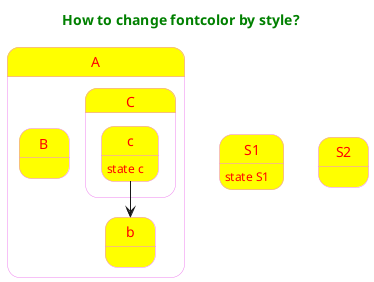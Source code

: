 {
  "sha1": "jayyd15pb0gdyw7zjy7b1lz9qloa3km",
  "insertion": {
    "when": "2024-06-03T18:59:31.663Z",
    "url": "https://forum.plantuml.net/14554/style-state-allow-fontcolor-style-on-state",
    "user": "plantuml@gmail.com"
  }
}
@startuml
<style>
root {
  FontColor green
}
state {
  FontColor red
  BackGroundColor yellow
  LineColor violet
}
</style>
title How to change fontcolor by style?
state A {
  state B {
  }
  state C {
    state c : state c
  }
  c --> b
}
 
state S1 : state S1
state S2

@enduml
